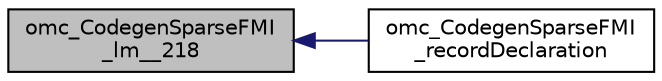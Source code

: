 digraph "omc_CodegenSparseFMI_lm__218"
{
  edge [fontname="Helvetica",fontsize="10",labelfontname="Helvetica",labelfontsize="10"];
  node [fontname="Helvetica",fontsize="10",shape=record];
  rankdir="LR";
  Node183504 [label="omc_CodegenSparseFMI\l_lm__218",height=0.2,width=0.4,color="black", fillcolor="grey75", style="filled", fontcolor="black"];
  Node183504 -> Node183505 [dir="back",color="midnightblue",fontsize="10",style="solid",fontname="Helvetica"];
  Node183505 [label="omc_CodegenSparseFMI\l_recordDeclaration",height=0.2,width=0.4,color="black", fillcolor="white", style="filled",URL="$da/d88/_codegen_sparse_f_m_i_8h.html#acfc7660be0a444b5b2415e62210d4cfc"];
}
